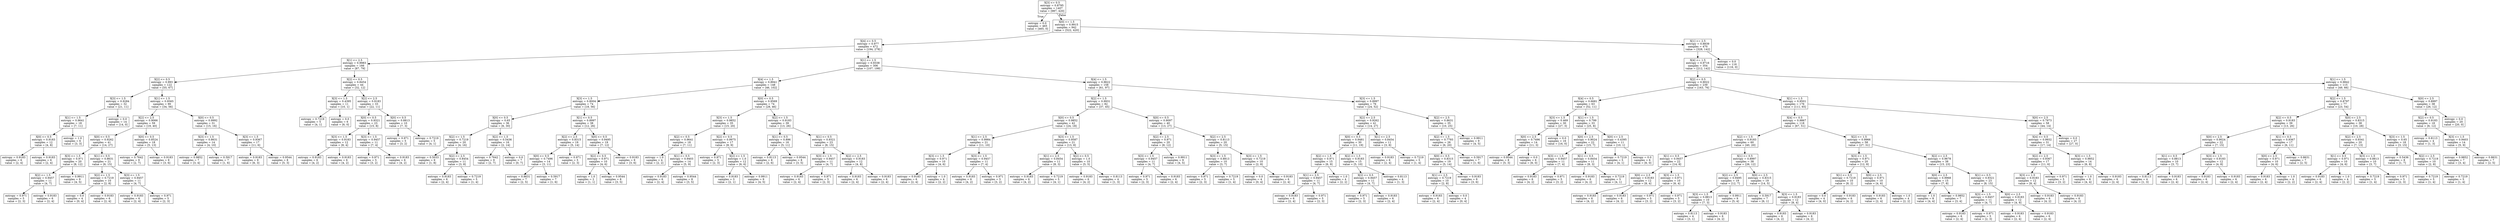 digraph Tree {
node [shape=box] ;
0 [label="X[3] <= 0.5\nentropy = 0.8795\nsamples = 1407\nvalue = [987, 420]"] ;
1 [label="entropy = 0.0\nsamples = 465\nvalue = [465, 0]"] ;
0 -> 1 [labeldistance=2.5, labelangle=45, headlabel="True"] ;
2 [label="X[0] <= 1.5\nentropy = 0.9915\nsamples = 942\nvalue = [522, 420]"] ;
0 -> 2 [labeldistance=2.5, labelangle=-45, headlabel="False"] ;
3 [label="X[4] <= 0.5\nentropy = 0.977\nsamples = 472\nvalue = [194, 278]"] ;
2 -> 3 ;
4 [label="X[1] <= 2.5\nentropy = 0.9983\nsamples = 166\nvalue = [87, 79]"] ;
3 -> 4 ;
5 [label="X[2] <= 0.5\nentropy = 0.993\nsamples = 122\nvalue = [55, 67]"] ;
4 -> 5 ;
6 [label="X[3] <= 1.5\nentropy = 0.9284\nsamples = 32\nvalue = [21, 11]"] ;
5 -> 6 ;
7 [label="X[1] <= 1.5\nentropy = 0.9641\nsamples = 18\nvalue = [7, 11]"] ;
6 -> 7 ;
8 [label="X[0] <= 0.5\nentropy = 0.9183\nsamples = 12\nvalue = [4, 8]"] ;
7 -> 8 ;
9 [label="entropy = 0.9183\nsamples = 6\nvalue = [2, 4]"] ;
8 -> 9 ;
10 [label="entropy = 0.9183\nsamples = 6\nvalue = [2, 4]"] ;
8 -> 10 ;
11 [label="entropy = 1.0\nsamples = 6\nvalue = [3, 3]"] ;
7 -> 11 ;
12 [label="entropy = 0.0\nsamples = 14\nvalue = [14, 0]"] ;
6 -> 12 ;
13 [label="X[1] <= 1.5\nentropy = 0.9565\nsamples = 90\nvalue = [34, 56]"] ;
5 -> 13 ;
14 [label="X[2] <= 2.5\nentropy = 0.9066\nsamples = 59\nvalue = [19, 40]"] ;
13 -> 14 ;
15 [label="X[0] <= 0.5\nentropy = 0.9262\nsamples = 41\nvalue = [14, 27]"] ;
14 -> 15 ;
16 [label="X[3] <= 1.5\nentropy = 0.971\nsamples = 20\nvalue = [8, 12]"] ;
15 -> 16 ;
17 [label="X[2] <= 1.5\nentropy = 0.9457\nsamples = 11\nvalue = [4, 7]"] ;
16 -> 17 ;
18 [label="entropy = 0.971\nsamples = 5\nvalue = [2, 3]"] ;
17 -> 18 ;
19 [label="entropy = 0.9183\nsamples = 6\nvalue = [2, 4]"] ;
17 -> 19 ;
20 [label="entropy = 0.9911\nsamples = 9\nvalue = [4, 5]"] ;
16 -> 20 ;
21 [label="X[1] <= 0.5\nentropy = 0.8631\nsamples = 21\nvalue = [6, 15]"] ;
15 -> 21 ;
22 [label="X[2] <= 1.5\nentropy = 0.7219\nsamples = 10\nvalue = [2, 8]"] ;
21 -> 22 ;
23 [label="entropy = 0.0\nsamples = 4\nvalue = [0, 4]"] ;
22 -> 23 ;
24 [label="entropy = 0.9183\nsamples = 6\nvalue = [2, 4]"] ;
22 -> 24 ;
25 [label="X[3] <= 1.5\nentropy = 0.9457\nsamples = 11\nvalue = [4, 7]"] ;
21 -> 25 ;
26 [label="entropy = 0.9183\nsamples = 6\nvalue = [2, 4]"] ;
25 -> 26 ;
27 [label="entropy = 0.971\nsamples = 5\nvalue = [2, 3]"] ;
25 -> 27 ;
28 [label="X[0] <= 0.5\nentropy = 0.8524\nsamples = 18\nvalue = [5, 13]"] ;
14 -> 28 ;
29 [label="entropy = 0.7642\nsamples = 9\nvalue = [2, 7]"] ;
28 -> 29 ;
30 [label="entropy = 0.9183\nsamples = 9\nvalue = [3, 6]"] ;
28 -> 30 ;
31 [label="X[0] <= 0.5\nentropy = 0.9992\nsamples = 31\nvalue = [15, 16]"] ;
13 -> 31 ;
32 [label="X[3] <= 1.5\nentropy = 0.8631\nsamples = 14\nvalue = [4, 10]"] ;
31 -> 32 ;
33 [label="entropy = 0.9852\nsamples = 7\nvalue = [3, 4]"] ;
32 -> 33 ;
34 [label="entropy = 0.5917\nsamples = 7\nvalue = [1, 6]"] ;
32 -> 34 ;
35 [label="X[3] <= 1.5\nentropy = 0.9367\nsamples = 17\nvalue = [11, 6]"] ;
31 -> 35 ;
36 [label="entropy = 0.9183\nsamples = 9\nvalue = [6, 3]"] ;
35 -> 36 ;
37 [label="entropy = 0.9544\nsamples = 8\nvalue = [5, 3]"] ;
35 -> 37 ;
38 [label="X[2] <= 0.5\nentropy = 0.8454\nsamples = 44\nvalue = [32, 12]"] ;
4 -> 38 ;
39 [label="X[3] <= 1.5\nentropy = 0.4395\nsamples = 11\nvalue = [10, 1]"] ;
38 -> 39 ;
40 [label="entropy = 0.7219\nsamples = 5\nvalue = [4, 1]"] ;
39 -> 40 ;
41 [label="entropy = 0.0\nsamples = 6\nvalue = [6, 0]"] ;
39 -> 41 ;
42 [label="X[2] <= 2.5\nentropy = 0.9183\nsamples = 33\nvalue = [22, 11]"] ;
38 -> 42 ;
43 [label="X[0] <= 0.5\nentropy = 0.9321\nsamples = 23\nvalue = [15, 8]"] ;
42 -> 43 ;
44 [label="X[3] <= 1.5\nentropy = 0.9183\nsamples = 12\nvalue = [8, 4]"] ;
43 -> 44 ;
45 [label="entropy = 0.9183\nsamples = 6\nvalue = [4, 2]"] ;
44 -> 45 ;
46 [label="entropy = 0.9183\nsamples = 6\nvalue = [4, 2]"] ;
44 -> 46 ;
47 [label="X[3] <= 1.5\nentropy = 0.9457\nsamples = 11\nvalue = [7, 4]"] ;
43 -> 47 ;
48 [label="entropy = 0.971\nsamples = 5\nvalue = [3, 2]"] ;
47 -> 48 ;
49 [label="entropy = 0.9183\nsamples = 6\nvalue = [4, 2]"] ;
47 -> 49 ;
50 [label="X[0] <= 0.5\nentropy = 0.8813\nsamples = 10\nvalue = [7, 3]"] ;
42 -> 50 ;
51 [label="entropy = 0.971\nsamples = 5\nvalue = [3, 2]"] ;
50 -> 51 ;
52 [label="entropy = 0.7219\nsamples = 5\nvalue = [4, 1]"] ;
50 -> 52 ;
53 [label="X[1] <= 1.5\nentropy = 0.9338\nsamples = 306\nvalue = [107, 199]"] ;
3 -> 53 ;
54 [label="X[4] <= 1.5\nentropy = 0.8941\nsamples = 148\nvalue = [46, 102]"] ;
53 -> 54 ;
55 [label="X[3] <= 1.5\nentropy = 0.8004\nsamples = 74\nvalue = [18, 56]"] ;
54 -> 55 ;
56 [label="X[0] <= 0.5\nentropy = 0.65\nsamples = 36\nvalue = [6, 30]"] ;
55 -> 56 ;
57 [label="X[2] <= 1.5\nentropy = 0.7219\nsamples = 20\nvalue = [4, 16]"] ;
56 -> 57 ;
58 [label="entropy = 0.5033\nsamples = 9\nvalue = [1, 8]"] ;
57 -> 58 ;
59 [label="X[2] <= 2.5\nentropy = 0.8454\nsamples = 11\nvalue = [3, 8]"] ;
57 -> 59 ;
60 [label="entropy = 0.9183\nsamples = 6\nvalue = [2, 4]"] ;
59 -> 60 ;
61 [label="entropy = 0.7219\nsamples = 5\nvalue = [1, 4]"] ;
59 -> 61 ;
62 [label="X[2] <= 1.5\nentropy = 0.5436\nsamples = 16\nvalue = [2, 14]"] ;
56 -> 62 ;
63 [label="entropy = 0.7642\nsamples = 9\nvalue = [2, 7]"] ;
62 -> 63 ;
64 [label="entropy = 0.0\nsamples = 7\nvalue = [0, 7]"] ;
62 -> 64 ;
65 [label="X[1] <= 0.5\nentropy = 0.8997\nsamples = 38\nvalue = [12, 26]"] ;
55 -> 65 ;
66 [label="X[2] <= 2.5\nentropy = 0.8315\nsamples = 19\nvalue = [5, 14]"] ;
65 -> 66 ;
67 [label="X[0] <= 0.5\nentropy = 0.7496\nsamples = 14\nvalue = [3, 11]"] ;
66 -> 67 ;
68 [label="entropy = 0.8631\nsamples = 7\nvalue = [2, 5]"] ;
67 -> 68 ;
69 [label="entropy = 0.5917\nsamples = 7\nvalue = [1, 6]"] ;
67 -> 69 ;
70 [label="entropy = 0.971\nsamples = 5\nvalue = [2, 3]"] ;
66 -> 70 ;
71 [label="X[0] <= 0.5\nentropy = 0.9495\nsamples = 19\nvalue = [7, 12]"] ;
65 -> 71 ;
72 [label="X[2] <= 0.5\nentropy = 0.971\nsamples = 10\nvalue = [4, 6]"] ;
71 -> 72 ;
73 [label="entropy = 1.0\nsamples = 2\nvalue = [1, 1]"] ;
72 -> 73 ;
74 [label="entropy = 0.9544\nsamples = 8\nvalue = [3, 5]"] ;
72 -> 74 ;
75 [label="entropy = 0.9183\nsamples = 9\nvalue = [3, 6]"] ;
71 -> 75 ;
76 [label="X[0] <= 0.5\nentropy = 0.9569\nsamples = 74\nvalue = [28, 46]"] ;
54 -> 76 ;
77 [label="X[3] <= 1.5\nentropy = 0.9852\nsamples = 35\nvalue = [15, 20]"] ;
76 -> 77 ;
78 [label="X[2] <= 0.5\nentropy = 0.9641\nsamples = 18\nvalue = [7, 11]"] ;
77 -> 78 ;
79 [label="entropy = 1.0\nsamples = 4\nvalue = [2, 2]"] ;
78 -> 79 ;
80 [label="X[1] <= 0.5\nentropy = 0.9403\nsamples = 14\nvalue = [5, 9]"] ;
78 -> 80 ;
81 [label="entropy = 0.9183\nsamples = 6\nvalue = [2, 4]"] ;
80 -> 81 ;
82 [label="entropy = 0.9544\nsamples = 8\nvalue = [3, 5]"] ;
80 -> 82 ;
83 [label="X[2] <= 0.5\nentropy = 0.9975\nsamples = 17\nvalue = [8, 9]"] ;
77 -> 83 ;
84 [label="entropy = 0.971\nsamples = 5\nvalue = [2, 3]"] ;
83 -> 84 ;
85 [label="X[2] <= 1.5\nentropy = 1.0\nsamples = 12\nvalue = [6, 6]"] ;
83 -> 85 ;
86 [label="entropy = 0.9183\nsamples = 3\nvalue = [2, 1]"] ;
85 -> 86 ;
87 [label="entropy = 0.9911\nsamples = 9\nvalue = [4, 5]"] ;
85 -> 87 ;
88 [label="X[2] <= 1.5\nentropy = 0.9183\nsamples = 39\nvalue = [13, 26]"] ;
76 -> 88 ;
89 [label="X[1] <= 0.5\nentropy = 0.896\nsamples = 16\nvalue = [5, 11]"] ;
88 -> 89 ;
90 [label="entropy = 0.8113\nsamples = 8\nvalue = [2, 6]"] ;
89 -> 90 ;
91 [label="entropy = 0.9544\nsamples = 8\nvalue = [3, 5]"] ;
89 -> 91 ;
92 [label="X[1] <= 0.5\nentropy = 0.9321\nsamples = 23\nvalue = [8, 15]"] ;
88 -> 92 ;
93 [label="X[3] <= 1.5\nentropy = 0.9457\nsamples = 11\nvalue = [4, 7]"] ;
92 -> 93 ;
94 [label="entropy = 0.9183\nsamples = 6\nvalue = [2, 4]"] ;
93 -> 94 ;
95 [label="entropy = 0.971\nsamples = 5\nvalue = [2, 3]"] ;
93 -> 95 ;
96 [label="X[2] <= 2.5\nentropy = 0.9183\nsamples = 12\nvalue = [4, 8]"] ;
92 -> 96 ;
97 [label="entropy = 0.9183\nsamples = 6\nvalue = [2, 4]"] ;
96 -> 97 ;
98 [label="entropy = 0.9183\nsamples = 6\nvalue = [2, 4]"] ;
96 -> 98 ;
99 [label="X[4] <= 1.5\nentropy = 0.9622\nsamples = 158\nvalue = [61, 97]"] ;
53 -> 99 ;
100 [label="X[2] <= 1.5\nentropy = 0.9931\nsamples = 82\nvalue = [37, 45]"] ;
99 -> 100 ;
101 [label="X[0] <= 0.5\nentropy = 0.9852\nsamples = 42\nvalue = [24, 18]"] ;
100 -> 101 ;
102 [label="X[1] <= 2.5\nentropy = 0.9984\nsamples = 21\nvalue = [11, 10]"] ;
101 -> 102 ;
103 [label="X[3] <= 1.5\nentropy = 0.971\nsamples = 10\nvalue = [4, 6]"] ;
102 -> 103 ;
104 [label="entropy = 0.9183\nsamples = 6\nvalue = [2, 4]"] ;
103 -> 104 ;
105 [label="entropy = 1.0\nsamples = 4\nvalue = [2, 2]"] ;
103 -> 105 ;
106 [label="X[3] <= 1.5\nentropy = 0.9457\nsamples = 11\nvalue = [7, 4]"] ;
102 -> 106 ;
107 [label="entropy = 0.9183\nsamples = 6\nvalue = [4, 2]"] ;
106 -> 107 ;
108 [label="entropy = 0.971\nsamples = 5\nvalue = [3, 2]"] ;
106 -> 108 ;
109 [label="X[3] <= 1.5\nentropy = 0.9587\nsamples = 21\nvalue = [13, 8]"] ;
101 -> 109 ;
110 [label="X[1] <= 2.5\nentropy = 0.8454\nsamples = 11\nvalue = [8, 3]"] ;
109 -> 110 ;
111 [label="entropy = 0.9183\nsamples = 6\nvalue = [4, 2]"] ;
110 -> 111 ;
112 [label="entropy = 0.7219\nsamples = 5\nvalue = [4, 1]"] ;
110 -> 112 ;
113 [label="X[2] <= 0.5\nentropy = 1.0\nsamples = 10\nvalue = [5, 5]"] ;
109 -> 113 ;
114 [label="entropy = 0.9183\nsamples = 6\nvalue = [4, 2]"] ;
113 -> 114 ;
115 [label="entropy = 0.8113\nsamples = 4\nvalue = [1, 3]"] ;
113 -> 115 ;
116 [label="X[0] <= 0.5\nentropy = 0.9097\nsamples = 40\nvalue = [13, 27]"] ;
100 -> 116 ;
117 [label="X[2] <= 2.5\nentropy = 0.971\nsamples = 20\nvalue = [8, 12]"] ;
116 -> 117 ;
118 [label="X[3] <= 1.5\nentropy = 0.9457\nsamples = 11\nvalue = [4, 7]"] ;
117 -> 118 ;
119 [label="entropy = 0.971\nsamples = 5\nvalue = [2, 3]"] ;
118 -> 119 ;
120 [label="entropy = 0.9183\nsamples = 6\nvalue = [2, 4]"] ;
118 -> 120 ;
121 [label="entropy = 0.9911\nsamples = 9\nvalue = [4, 5]"] ;
117 -> 121 ;
122 [label="X[2] <= 2.5\nentropy = 0.8113\nsamples = 20\nvalue = [5, 15]"] ;
116 -> 122 ;
123 [label="X[3] <= 1.5\nentropy = 0.8813\nsamples = 10\nvalue = [3, 7]"] ;
122 -> 123 ;
124 [label="entropy = 0.971\nsamples = 5\nvalue = [2, 3]"] ;
123 -> 124 ;
125 [label="entropy = 0.7219\nsamples = 5\nvalue = [1, 4]"] ;
123 -> 125 ;
126 [label="X[3] <= 1.5\nentropy = 0.7219\nsamples = 10\nvalue = [2, 8]"] ;
122 -> 126 ;
127 [label="entropy = 0.0\nsamples = 4\nvalue = [0, 4]"] ;
126 -> 127 ;
128 [label="entropy = 0.9183\nsamples = 6\nvalue = [2, 4]"] ;
126 -> 128 ;
129 [label="X[3] <= 1.5\nentropy = 0.8997\nsamples = 76\nvalue = [24, 52]"] ;
99 -> 129 ;
130 [label="X[2] <= 2.5\nentropy = 0.9262\nsamples = 41\nvalue = [14, 27]"] ;
129 -> 130 ;
131 [label="X[0] <= 0.5\nentropy = 0.9481\nsamples = 30\nvalue = [11, 19]"] ;
130 -> 131 ;
132 [label="X[2] <= 1.5\nentropy = 0.971\nsamples = 15\nvalue = [6, 9]"] ;
131 -> 132 ;
133 [label="X[1] <= 2.5\nentropy = 0.9457\nsamples = 11\nvalue = [4, 7]"] ;
132 -> 133 ;
134 [label="entropy = 0.9183\nsamples = 6\nvalue = [2, 4]"] ;
133 -> 134 ;
135 [label="entropy = 0.971\nsamples = 5\nvalue = [2, 3]"] ;
133 -> 135 ;
136 [label="entropy = 1.0\nsamples = 4\nvalue = [2, 2]"] ;
132 -> 136 ;
137 [label="X[2] <= 1.5\nentropy = 0.9183\nsamples = 15\nvalue = [5, 10]"] ;
131 -> 137 ;
138 [label="X[2] <= 0.5\nentropy = 0.9457\nsamples = 11\nvalue = [4, 7]"] ;
137 -> 138 ;
139 [label="entropy = 0.971\nsamples = 5\nvalue = [2, 3]"] ;
138 -> 139 ;
140 [label="entropy = 0.9183\nsamples = 6\nvalue = [2, 4]"] ;
138 -> 140 ;
141 [label="entropy = 0.8113\nsamples = 4\nvalue = [1, 3]"] ;
137 -> 141 ;
142 [label="X[1] <= 2.5\nentropy = 0.8454\nsamples = 11\nvalue = [3, 8]"] ;
130 -> 142 ;
143 [label="entropy = 0.9183\nsamples = 6\nvalue = [2, 4]"] ;
142 -> 143 ;
144 [label="entropy = 0.7219\nsamples = 5\nvalue = [1, 4]"] ;
142 -> 144 ;
145 [label="X[2] <= 2.5\nentropy = 0.8631\nsamples = 35\nvalue = [10, 25]"] ;
129 -> 145 ;
146 [label="X[2] <= 1.5\nentropy = 0.7793\nsamples = 26\nvalue = [6, 20]"] ;
145 -> 146 ;
147 [label="X[0] <= 0.5\nentropy = 0.8315\nsamples = 19\nvalue = [5, 14]"] ;
146 -> 147 ;
148 [label="X[1] <= 2.5\nentropy = 0.7219\nsamples = 10\nvalue = [2, 8]"] ;
147 -> 148 ;
149 [label="entropy = 0.9183\nsamples = 6\nvalue = [2, 4]"] ;
148 -> 149 ;
150 [label="entropy = 0.0\nsamples = 4\nvalue = [0, 4]"] ;
148 -> 150 ;
151 [label="entropy = 0.9183\nsamples = 9\nvalue = [3, 6]"] ;
147 -> 151 ;
152 [label="entropy = 0.5917\nsamples = 7\nvalue = [1, 6]"] ;
146 -> 152 ;
153 [label="entropy = 0.9911\nsamples = 9\nvalue = [4, 5]"] ;
145 -> 153 ;
154 [label="X[1] <= 2.5\nentropy = 0.8839\nsamples = 470\nvalue = [328, 142]"] ;
2 -> 154 ;
155 [label="X[4] <= 1.5\nentropy = 0.9716\nsamples = 354\nvalue = [212, 142]"] ;
154 -> 155 ;
156 [label="X[2] <= 0.5\nentropy = 0.9022\nsamples = 239\nvalue = [163, 76]"] ;
155 -> 156 ;
157 [label="X[4] <= 0.5\nentropy = 0.6681\nsamples = 63\nvalue = [52, 11]"] ;
156 -> 157 ;
158 [label="X[3] <= 1.5\nentropy = 0.469\nsamples = 30\nvalue = [27, 3]"] ;
157 -> 158 ;
159 [label="X[0] <= 2.5\nentropy = 0.7496\nsamples = 14\nvalue = [11, 3]"] ;
158 -> 159 ;
160 [label="entropy = 0.9544\nsamples = 8\nvalue = [5, 3]"] ;
159 -> 160 ;
161 [label="entropy = 0.0\nsamples = 6\nvalue = [6, 0]"] ;
159 -> 161 ;
162 [label="entropy = 0.0\nsamples = 16\nvalue = [16, 0]"] ;
158 -> 162 ;
163 [label="X[1] <= 1.5\nentropy = 0.799\nsamples = 33\nvalue = [25, 8]"] ;
157 -> 163 ;
164 [label="X[0] <= 2.5\nentropy = 0.9024\nsamples = 22\nvalue = [15, 7]"] ;
163 -> 164 ;
165 [label="X[3] <= 1.5\nentropy = 0.9457\nsamples = 11\nvalue = [7, 4]"] ;
164 -> 165 ;
166 [label="entropy = 0.9183\nsamples = 6\nvalue = [4, 2]"] ;
165 -> 166 ;
167 [label="entropy = 0.971\nsamples = 5\nvalue = [3, 2]"] ;
165 -> 167 ;
168 [label="X[1] <= 0.5\nentropy = 0.8454\nsamples = 11\nvalue = [8, 3]"] ;
164 -> 168 ;
169 [label="entropy = 0.9183\nsamples = 6\nvalue = [4, 2]"] ;
168 -> 169 ;
170 [label="entropy = 0.7219\nsamples = 5\nvalue = [4, 1]"] ;
168 -> 170 ;
171 [label="X[0] <= 2.5\nentropy = 0.4395\nsamples = 11\nvalue = [10, 1]"] ;
163 -> 171 ;
172 [label="entropy = 0.7219\nsamples = 5\nvalue = [4, 1]"] ;
171 -> 172 ;
173 [label="entropy = 0.0\nsamples = 6\nvalue = [6, 0]"] ;
171 -> 173 ;
174 [label="X[1] <= 1.5\nentropy = 0.9501\nsamples = 176\nvalue = [111, 65]"] ;
156 -> 174 ;
175 [label="X[4] <= 0.5\nentropy = 0.9867\nsamples = 118\nvalue = [67, 51]"] ;
174 -> 175 ;
176 [label="X[2] <= 1.5\nentropy = 0.9183\nsamples = 60\nvalue = [40, 20]"] ;
175 -> 176 ;
177 [label="X[1] <= 0.5\nentropy = 0.9457\nsamples = 22\nvalue = [14, 8]"] ;
176 -> 177 ;
178 [label="X[0] <= 2.5\nentropy = 0.9183\nsamples = 12\nvalue = [8, 4]"] ;
177 -> 178 ;
179 [label="entropy = 0.9183\nsamples = 6\nvalue = [4, 2]"] ;
178 -> 179 ;
180 [label="entropy = 0.9183\nsamples = 6\nvalue = [4, 2]"] ;
178 -> 180 ;
181 [label="X[3] <= 1.5\nentropy = 0.971\nsamples = 10\nvalue = [6, 4]"] ;
177 -> 181 ;
182 [label="entropy = 0.971\nsamples = 5\nvalue = [3, 2]"] ;
181 -> 182 ;
183 [label="entropy = 0.971\nsamples = 5\nvalue = [3, 2]"] ;
181 -> 183 ;
184 [label="X[1] <= 0.5\nentropy = 0.8997\nsamples = 38\nvalue = [26, 12]"] ;
176 -> 184 ;
185 [label="X[2] <= 2.5\nentropy = 0.9495\nsamples = 19\nvalue = [12, 7]"] ;
184 -> 185 ;
186 [label="X[3] <= 1.5\nentropy = 0.8813\nsamples = 10\nvalue = [7, 3]"] ;
185 -> 186 ;
187 [label="entropy = 0.8113\nsamples = 4\nvalue = [3, 1]"] ;
186 -> 187 ;
188 [label="entropy = 0.9183\nsamples = 6\nvalue = [4, 2]"] ;
186 -> 188 ;
189 [label="entropy = 0.9911\nsamples = 9\nvalue = [5, 4]"] ;
185 -> 189 ;
190 [label="X[0] <= 2.5\nentropy = 0.8315\nsamples = 19\nvalue = [14, 5]"] ;
184 -> 190 ;
191 [label="entropy = 0.5917\nsamples = 7\nvalue = [6, 1]"] ;
190 -> 191 ;
192 [label="X[3] <= 1.5\nentropy = 0.9183\nsamples = 12\nvalue = [8, 4]"] ;
190 -> 192 ;
193 [label="entropy = 0.9183\nsamples = 6\nvalue = [4, 2]"] ;
192 -> 193 ;
194 [label="entropy = 0.9183\nsamples = 6\nvalue = [4, 2]"] ;
192 -> 194 ;
195 [label="X[2] <= 1.5\nentropy = 0.9966\nsamples = 58\nvalue = [27, 31]"] ;
175 -> 195 ;
196 [label="X[3] <= 1.5\nentropy = 0.971\nsamples = 20\nvalue = [12, 8]"] ;
195 -> 196 ;
197 [label="X[1] <= 0.5\nentropy = 0.7219\nsamples = 10\nvalue = [8, 2]"] ;
196 -> 197 ;
198 [label="entropy = 0.0\nsamples = 4\nvalue = [4, 0]"] ;
197 -> 198 ;
199 [label="entropy = 0.9183\nsamples = 6\nvalue = [4, 2]"] ;
197 -> 199 ;
200 [label="X[0] <= 2.5\nentropy = 0.971\nsamples = 10\nvalue = [4, 6]"] ;
196 -> 200 ;
201 [label="entropy = 0.9183\nsamples = 6\nvalue = [2, 4]"] ;
200 -> 201 ;
202 [label="entropy = 1.0\nsamples = 4\nvalue = [2, 2]"] ;
200 -> 202 ;
203 [label="X[2] <= 2.5\nentropy = 0.9678\nsamples = 38\nvalue = [15, 23]"] ;
195 -> 203 ;
204 [label="X[0] <= 2.5\nentropy = 0.9968\nsamples = 15\nvalue = [7, 8]"] ;
203 -> 204 ;
205 [label="entropy = 1.0\nsamples = 8\nvalue = [4, 4]"] ;
204 -> 205 ;
206 [label="entropy = 0.9852\nsamples = 7\nvalue = [3, 4]"] ;
204 -> 206 ;
207 [label="X[1] <= 0.5\nentropy = 0.9321\nsamples = 23\nvalue = [8, 15]"] ;
203 -> 207 ;
208 [label="X[3] <= 1.5\nentropy = 0.9457\nsamples = 11\nvalue = [4, 7]"] ;
207 -> 208 ;
209 [label="entropy = 0.9183\nsamples = 6\nvalue = [2, 4]"] ;
208 -> 209 ;
210 [label="entropy = 0.971\nsamples = 5\nvalue = [2, 3]"] ;
208 -> 210 ;
211 [label="X[0] <= 2.5\nentropy = 0.9183\nsamples = 12\nvalue = [4, 8]"] ;
207 -> 211 ;
212 [label="entropy = 0.9183\nsamples = 6\nvalue = [2, 4]"] ;
211 -> 212 ;
213 [label="entropy = 0.9183\nsamples = 6\nvalue = [2, 4]"] ;
211 -> 213 ;
214 [label="X[0] <= 2.5\nentropy = 0.7973\nsamples = 58\nvalue = [44, 14]"] ;
174 -> 214 ;
215 [label="X[4] <= 0.5\nentropy = 0.9932\nsamples = 31\nvalue = [17, 14]"] ;
214 -> 215 ;
216 [label="X[2] <= 2.5\nentropy = 0.9367\nsamples = 17\nvalue = [11, 6]"] ;
215 -> 216 ;
217 [label="X[3] <= 1.5\nentropy = 0.9183\nsamples = 12\nvalue = [8, 4]"] ;
216 -> 217 ;
218 [label="entropy = 0.9183\nsamples = 6\nvalue = [4, 2]"] ;
217 -> 218 ;
219 [label="entropy = 0.9183\nsamples = 6\nvalue = [4, 2]"] ;
217 -> 219 ;
220 [label="entropy = 0.971\nsamples = 5\nvalue = [3, 2]"] ;
216 -> 220 ;
221 [label="X[3] <= 1.5\nentropy = 0.9852\nsamples = 14\nvalue = [6, 8]"] ;
215 -> 221 ;
222 [label="entropy = 1.0\nsamples = 8\nvalue = [4, 4]"] ;
221 -> 222 ;
223 [label="entropy = 0.9183\nsamples = 6\nvalue = [2, 4]"] ;
221 -> 223 ;
224 [label="entropy = 0.0\nsamples = 27\nvalue = [27, 0]"] ;
214 -> 224 ;
225 [label="X[1] <= 1.5\nentropy = 0.9842\nsamples = 115\nvalue = [49, 66]"] ;
155 -> 225 ;
226 [label="X[2] <= 1.5\nentropy = 0.8797\nsamples = 77\nvalue = [23, 54]"] ;
225 -> 226 ;
227 [label="X[2] <= 0.5\nentropy = 0.9183\nsamples = 39\nvalue = [13, 26]"] ;
226 -> 227 ;
228 [label="X[0] <= 2.5\nentropy = 0.9024\nsamples = 22\nvalue = [7, 15]"] ;
227 -> 228 ;
229 [label="X[1] <= 0.5\nentropy = 0.8813\nsamples = 10\nvalue = [3, 7]"] ;
228 -> 229 ;
230 [label="entropy = 0.8113\nsamples = 4\nvalue = [1, 3]"] ;
229 -> 230 ;
231 [label="entropy = 0.9183\nsamples = 6\nvalue = [2, 4]"] ;
229 -> 231 ;
232 [label="X[3] <= 1.5\nentropy = 0.9183\nsamples = 12\nvalue = [4, 8]"] ;
228 -> 232 ;
233 [label="entropy = 0.9183\nsamples = 6\nvalue = [2, 4]"] ;
232 -> 233 ;
234 [label="entropy = 0.9183\nsamples = 6\nvalue = [2, 4]"] ;
232 -> 234 ;
235 [label="X[1] <= 0.5\nentropy = 0.9367\nsamples = 17\nvalue = [6, 11]"] ;
227 -> 235 ;
236 [label="X[0] <= 2.5\nentropy = 0.971\nsamples = 10\nvalue = [4, 6]"] ;
235 -> 236 ;
237 [label="entropy = 0.9183\nsamples = 6\nvalue = [2, 4]"] ;
236 -> 237 ;
238 [label="entropy = 1.0\nsamples = 4\nvalue = [2, 2]"] ;
236 -> 238 ;
239 [label="entropy = 0.8631\nsamples = 7\nvalue = [2, 5]"] ;
235 -> 239 ;
240 [label="X[0] <= 2.5\nentropy = 0.8315\nsamples = 38\nvalue = [10, 28]"] ;
226 -> 240 ;
241 [label="X[2] <= 2.5\nentropy = 0.9341\nsamples = 20\nvalue = [7, 13]"] ;
240 -> 241 ;
242 [label="X[1] <= 0.5\nentropy = 0.971\nsamples = 10\nvalue = [4, 6]"] ;
241 -> 242 ;
243 [label="entropy = 0.9183\nsamples = 6\nvalue = [2, 4]"] ;
242 -> 243 ;
244 [label="entropy = 1.0\nsamples = 4\nvalue = [2, 2]"] ;
242 -> 244 ;
245 [label="X[3] <= 1.5\nentropy = 0.8813\nsamples = 10\nvalue = [3, 7]"] ;
241 -> 245 ;
246 [label="entropy = 0.7219\nsamples = 5\nvalue = [1, 4]"] ;
245 -> 246 ;
247 [label="entropy = 0.971\nsamples = 5\nvalue = [2, 3]"] ;
245 -> 247 ;
248 [label="X[3] <= 1.5\nentropy = 0.65\nsamples = 18\nvalue = [3, 15]"] ;
240 -> 248 ;
249 [label="entropy = 0.5436\nsamples = 8\nvalue = [1, 7]"] ;
248 -> 249 ;
250 [label="X[2] <= 2.5\nentropy = 0.7219\nsamples = 10\nvalue = [2, 8]"] ;
248 -> 250 ;
251 [label="entropy = 0.7219\nsamples = 5\nvalue = [1, 4]"] ;
250 -> 251 ;
252 [label="entropy = 0.7219\nsamples = 5\nvalue = [1, 4]"] ;
250 -> 252 ;
253 [label="X[0] <= 2.5\nentropy = 0.8997\nsamples = 38\nvalue = [26, 12]"] ;
225 -> 253 ;
254 [label="X[2] <= 0.5\nentropy = 0.9183\nsamples = 18\nvalue = [6, 12]"] ;
253 -> 254 ;
255 [label="entropy = 0.8113\nsamples = 4\nvalue = [1, 3]"] ;
254 -> 255 ;
256 [label="X[3] <= 1.5\nentropy = 0.9403\nsamples = 14\nvalue = [5, 9]"] ;
254 -> 256 ;
257 [label="entropy = 0.9852\nsamples = 7\nvalue = [3, 4]"] ;
256 -> 257 ;
258 [label="entropy = 0.8631\nsamples = 7\nvalue = [2, 5]"] ;
256 -> 258 ;
259 [label="entropy = 0.0\nsamples = 20\nvalue = [20, 0]"] ;
253 -> 259 ;
260 [label="entropy = 0.0\nsamples = 116\nvalue = [116, 0]"] ;
154 -> 260 ;
}